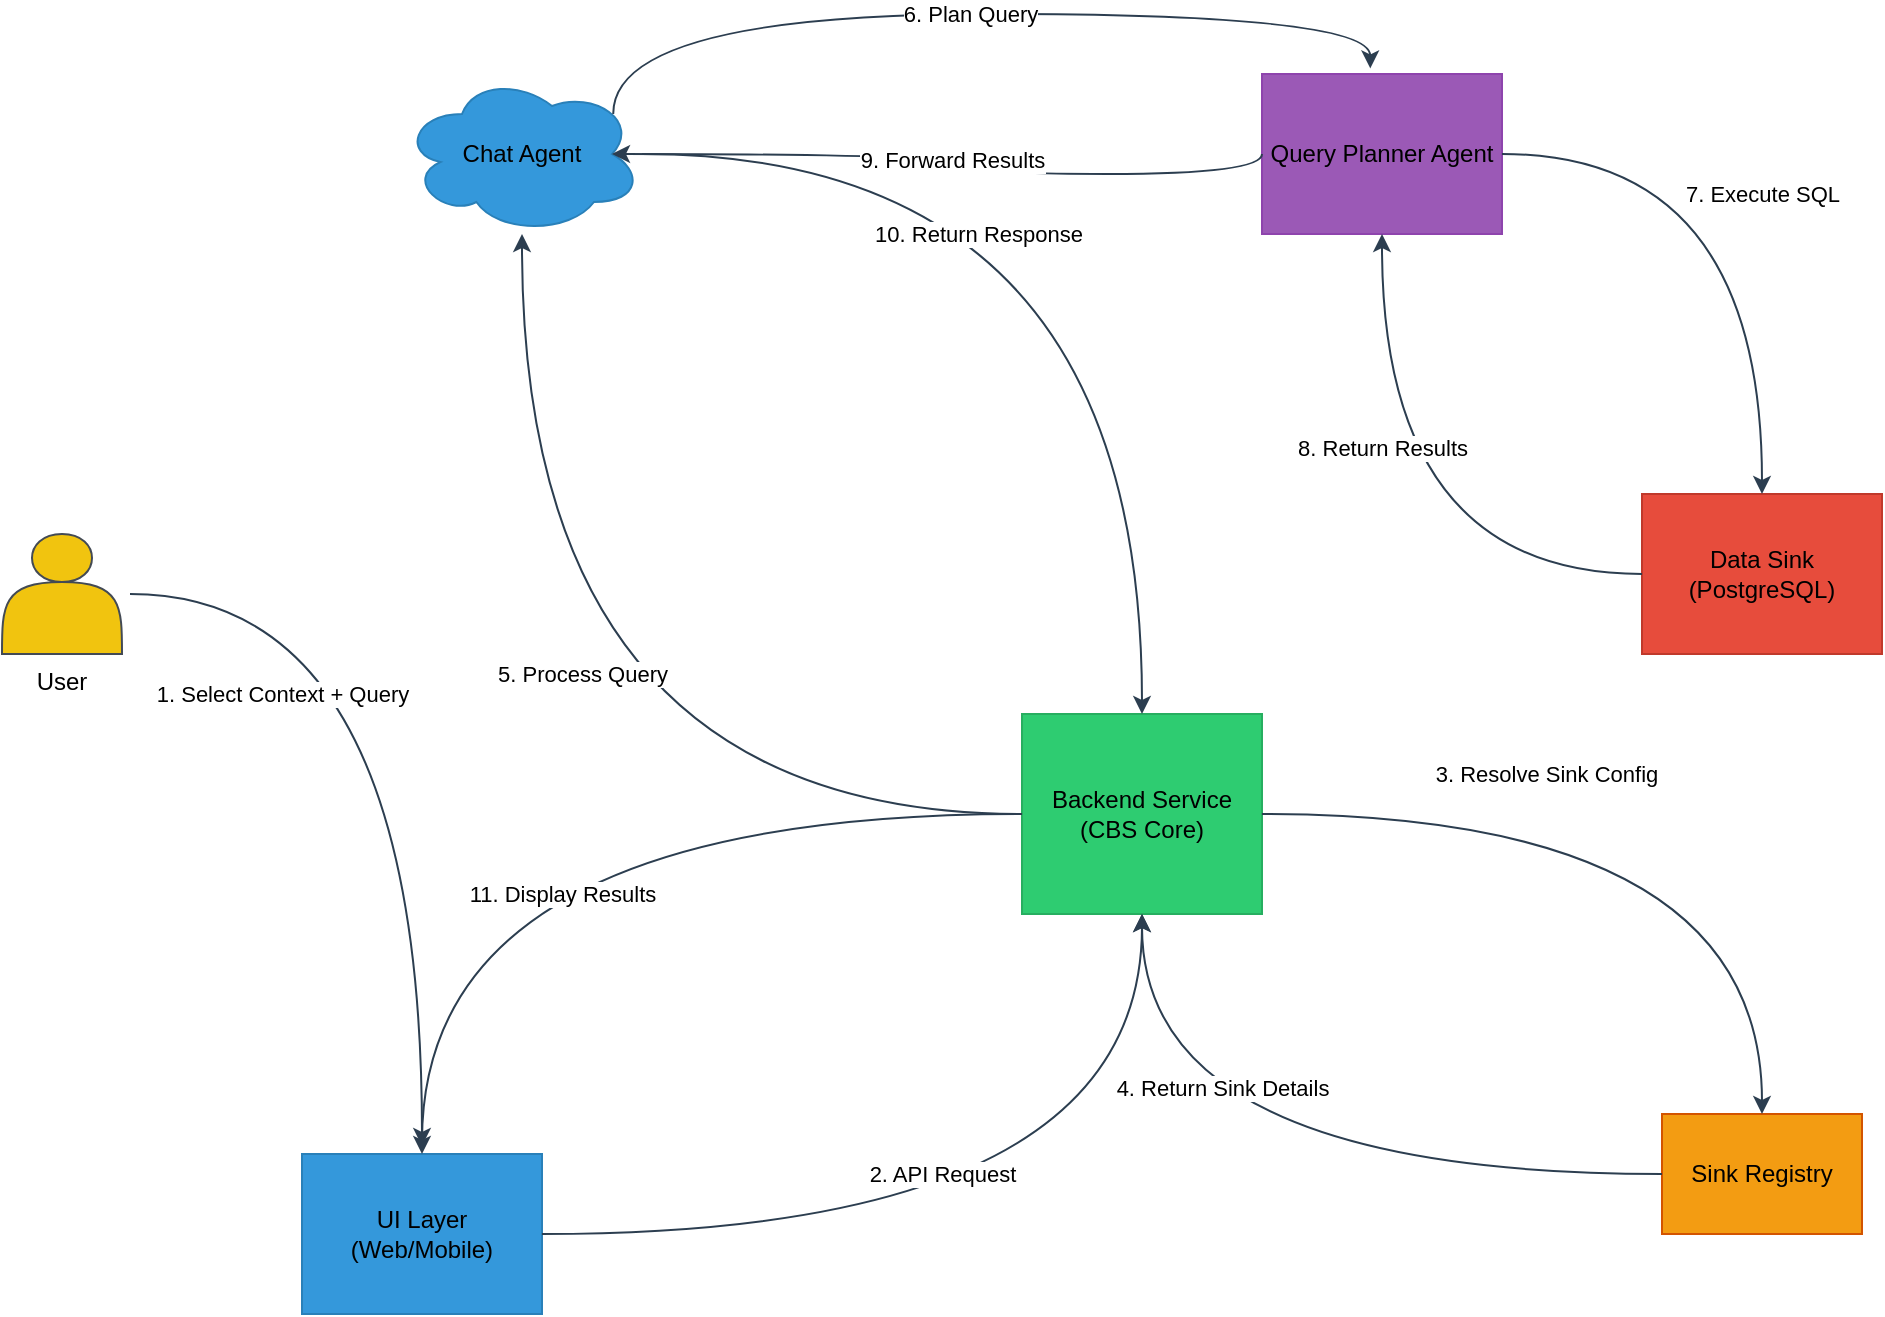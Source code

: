 <mxfile version="21.6.8" type="device">
  <diagram name="Architecture Flow" id="5ol-JM--l2yoENylJSXX">
    <mxGraphModel dx="2245" dy="697" grid="1" gridSize="10" guides="1" tooltips="1" connect="1" arrows="1" fold="1" page="1" pageScale="1" pageWidth="850" pageHeight="1100" math="0" shadow="0">
      <root>
        <mxCell id="0" />
        <mxCell id="1" parent="0" />
        <mxCell id="dxf3NB_UZVQoD1Aew7FH-1" value="User" style="shape=actor;verticalLabelPosition=bottom;verticalAlign=top;align=center;strokeColor=#434A54;fillColor=#F1C40F" vertex="1" parent="1">
          <mxGeometry x="-70" y="290" width="60" height="60" as="geometry" />
        </mxCell>
        <mxCell id="dxf3NB_UZVQoD1Aew7FH-2" value="UI Layer&#xa;(Web/Mobile)" style="shape=rectangle;whiteSpace=wrap;html=1;fillColor=#3498DB;strokeColor=#2980B9;align=center" vertex="1" parent="1">
          <mxGeometry x="80" y="600" width="120" height="80" as="geometry" />
        </mxCell>
        <mxCell id="dxf3NB_UZVQoD1Aew7FH-3" value="Backend Service&#xa;(CBS Core)" style="shape=server;whiteSpace=wrap;html=1;fillColor=#2ECC71;strokeColor=#27AE60" vertex="1" parent="1">
          <mxGeometry x="440" y="380" width="120" height="100" as="geometry" />
        </mxCell>
        <mxCell id="dxf3NB_UZVQoD1Aew7FH-4" value="Sink Registry" style="shape=database;whiteSpace=wrap;html=1;fillColor=#F39C12;strokeColor=#D35400" vertex="1" parent="1">
          <mxGeometry x="760" y="580" width="100" height="60" as="geometry" />
        </mxCell>
        <mxCell id="dxf3NB_UZVQoD1Aew7FH-5" value="Chat Agent" style="shape=cloud;whiteSpace=wrap;html=1;fillColor=#3498DB;strokeColor=#2980B9" vertex="1" parent="1">
          <mxGeometry x="130" y="60" width="120" height="80" as="geometry" />
        </mxCell>
        <mxCell id="dxf3NB_UZVQoD1Aew7FH-6" value="Query Planner Agent" style="shape=brain;whiteSpace=wrap;html=1;fillColor=#9B59B6;strokeColor=#8E44AD" vertex="1" parent="1">
          <mxGeometry x="560" y="60" width="120" height="80" as="geometry" />
        </mxCell>
        <mxCell id="dxf3NB_UZVQoD1Aew7FH-7" value="Data Sink&#xa;(PostgreSQL)" style="shape=database;whiteSpace=wrap;html=1;fillColor=#E74C3C;strokeColor=#C0392B" vertex="1" parent="1">
          <mxGeometry x="750" y="270" width="120" height="80" as="geometry" />
        </mxCell>
        <mxCell id="dxf3NB_UZVQoD1Aew7FH-8" value="1. Select Context + Query" style="edgeStyle=orthogonalEdgeStyle;curved=1;orthogonalLoop=1;jettySize=auto;sourcePerimeterSpacing=4;targetPerimeterSpacing=4;html=1;strokeColor=#2C3E50;labelBackgroundColor=#FFFFFF" edge="1" parent="1" source="dxf3NB_UZVQoD1Aew7FH-1" target="dxf3NB_UZVQoD1Aew7FH-2">
          <mxGeometry x="-0.64" y="-50" relative="1" as="geometry">
            <mxPoint as="offset" />
          </mxGeometry>
        </mxCell>
        <mxCell id="dxf3NB_UZVQoD1Aew7FH-9" value="2. API Request" style="edgeStyle=orthogonalEdgeStyle;curved=1;orthogonalLoop=1;jettySize=auto;html=1;strokeColor=#2C3E50;labelBackgroundColor=#FFFFFF" edge="1" parent="1" source="dxf3NB_UZVQoD1Aew7FH-2" target="dxf3NB_UZVQoD1Aew7FH-3">
          <mxGeometry x="-0.13" y="30" relative="1" as="geometry">
            <mxPoint as="offset" />
          </mxGeometry>
        </mxCell>
        <mxCell id="dxf3NB_UZVQoD1Aew7FH-10" value="3. Resolve Sink Config" style="edgeStyle=orthogonalEdgeStyle;curved=1;orthogonalLoop=1;jettySize=auto;html=1;strokeColor=#2C3E50;labelBackgroundColor=#FFFFFF" edge="1" parent="1" source="dxf3NB_UZVQoD1Aew7FH-3" target="dxf3NB_UZVQoD1Aew7FH-4">
          <mxGeometry x="-0.29" y="20" relative="1" as="geometry">
            <mxPoint as="offset" />
          </mxGeometry>
        </mxCell>
        <mxCell id="dxf3NB_UZVQoD1Aew7FH-11" value="4. Return Sink Details" style="edgeStyle=orthogonalEdgeStyle;curved=1;orthogonalLoop=1;jettySize=auto;html=1;strokeColor=#2C3E50;labelBackgroundColor=#FFFFFF" edge="1" parent="1" source="dxf3NB_UZVQoD1Aew7FH-4" target="dxf3NB_UZVQoD1Aew7FH-3">
          <mxGeometry x="0.556" y="-40" relative="1" as="geometry">
            <mxPoint as="offset" />
          </mxGeometry>
        </mxCell>
        <mxCell id="dxf3NB_UZVQoD1Aew7FH-12" value="5. Process Query" style="edgeStyle=orthogonalEdgeStyle;curved=1;orthogonalLoop=1;jettySize=auto;html=1;strokeColor=#2C3E50;labelBackgroundColor=#FFFFFF" edge="1" parent="1" source="dxf3NB_UZVQoD1Aew7FH-3" target="dxf3NB_UZVQoD1Aew7FH-5">
          <mxGeometry x="0.185" y="-30" relative="1" as="geometry">
            <mxPoint as="offset" />
          </mxGeometry>
        </mxCell>
        <mxCell id="dxf3NB_UZVQoD1Aew7FH-13" value="6. Plan Query" style="edgeStyle=orthogonalEdgeStyle;curved=1;orthogonalLoop=1;jettySize=auto;html=1;strokeColor=#2C3E50;labelBackgroundColor=#FFFFFF;exitX=0.88;exitY=0.25;exitDx=0;exitDy=0;exitPerimeter=0;entryX=0.451;entryY=-0.035;entryDx=0;entryDy=0;entryPerimeter=0;" edge="1" parent="1" source="dxf3NB_UZVQoD1Aew7FH-5" target="dxf3NB_UZVQoD1Aew7FH-6">
          <mxGeometry relative="1" as="geometry">
            <Array as="points">
              <mxPoint x="236" y="30" />
              <mxPoint x="614" y="30" />
            </Array>
          </mxGeometry>
        </mxCell>
        <mxCell id="dxf3NB_UZVQoD1Aew7FH-14" value="7. Execute SQL" style="edgeStyle=orthogonalEdgeStyle;curved=1;orthogonalLoop=1;jettySize=auto;html=1;strokeColor=#2C3E50;labelBackgroundColor=#FFFFFF" edge="1" parent="1" source="dxf3NB_UZVQoD1Aew7FH-6" target="dxf3NB_UZVQoD1Aew7FH-7">
          <mxGeometry relative="1" as="geometry" />
        </mxCell>
        <mxCell id="dxf3NB_UZVQoD1Aew7FH-15" value="8. Return Results" style="edgeStyle=orthogonalEdgeStyle;curved=1;orthogonalLoop=1;jettySize=auto;html=1;strokeColor=#2C3E50;labelBackgroundColor=#FFFFFF" edge="1" parent="1" source="dxf3NB_UZVQoD1Aew7FH-7" target="dxf3NB_UZVQoD1Aew7FH-6">
          <mxGeometry x="0.286" relative="1" as="geometry">
            <mxPoint as="offset" />
          </mxGeometry>
        </mxCell>
        <mxCell id="dxf3NB_UZVQoD1Aew7FH-16" value="9. Forward Results" style="edgeStyle=orthogonalEdgeStyle;curved=1;orthogonalLoop=1;jettySize=auto;html=1;strokeColor=#2C3E50;labelBackgroundColor=#FFFFFF;entryX=0.875;entryY=0.5;entryDx=0;entryDy=0;entryPerimeter=0;exitX=0;exitY=0.5;exitDx=0;exitDy=0;" edge="1" parent="1" source="dxf3NB_UZVQoD1Aew7FH-6" target="dxf3NB_UZVQoD1Aew7FH-5">
          <mxGeometry relative="1" as="geometry">
            <Array as="points">
              <mxPoint x="560" y="110" />
              <mxPoint x="405" y="110" />
              <mxPoint x="405" y="100" />
            </Array>
          </mxGeometry>
        </mxCell>
        <mxCell id="dxf3NB_UZVQoD1Aew7FH-17" value="10. Return Response" style="edgeStyle=orthogonalEdgeStyle;curved=1;orthogonalLoop=1;jettySize=auto;html=1;strokeColor=#2C3E50;labelBackgroundColor=#FFFFFF" edge="1" parent="1" source="dxf3NB_UZVQoD1Aew7FH-5" target="dxf3NB_UZVQoD1Aew7FH-3">
          <mxGeometry x="-0.368" y="-40" relative="1" as="geometry">
            <mxPoint as="offset" />
          </mxGeometry>
        </mxCell>
        <mxCell id="dxf3NB_UZVQoD1Aew7FH-18" value="11. Display Results" style="edgeStyle=orthogonalEdgeStyle;curved=1;orthogonalLoop=1;jettySize=auto;html=1;strokeColor=#2C3E50;labelBackgroundColor=#FFFFFF" edge="1" parent="1" source="dxf3NB_UZVQoD1Aew7FH-3" target="dxf3NB_UZVQoD1Aew7FH-2">
          <mxGeometry x="-0.021" y="40" relative="1" as="geometry">
            <mxPoint as="offset" />
          </mxGeometry>
        </mxCell>
      </root>
    </mxGraphModel>
  </diagram>
</mxfile>
